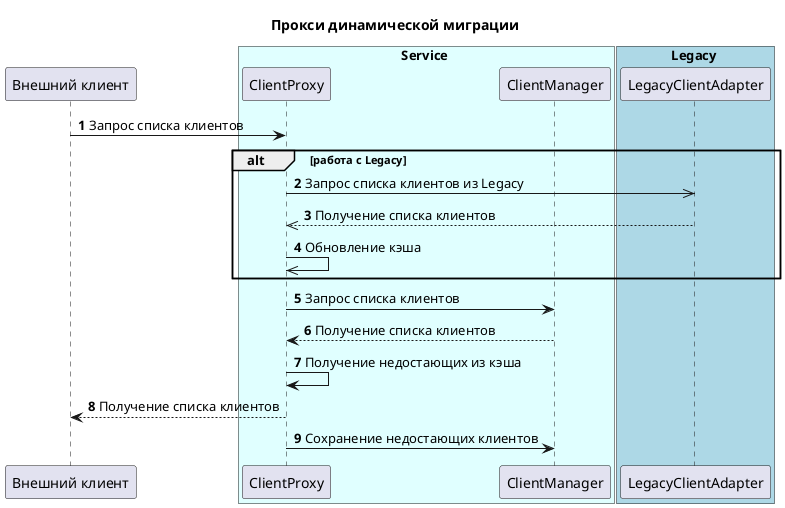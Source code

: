 @startuml
'https://plantuml.com/sequence-diagram

autonumber
title Прокси динамической миграции

participant "Внешний клиент" as ExternalСlient

box Service #LightCyan
	participant ClientProxy
	participant ClientManager
end box
box Legacy #LightBlue
	participant LegacyClientAdapter
end box

ExternalСlient -> ClientProxy: Запрос списка клиентов
alt работа с Legacy
ClientProxy ->> LegacyClientAdapter: Запрос списка клиентов из Legacy
LegacyClientAdapter -->> ClientProxy: Получение списка клиентов
ClientProxy ->> ClientProxy: Обновление кэша
end
ClientProxy -> ClientManager: Запрос списка клиентов
ClientManager --> ClientProxy: Получение списка клиентов
ClientProxy -> ClientProxy: Получение недостающих из кэша
ExternalСlient <-- ClientProxy: Получение списка клиентов
ClientProxy -> ClientManager: Сохранение недостающих клиентов


@enduml